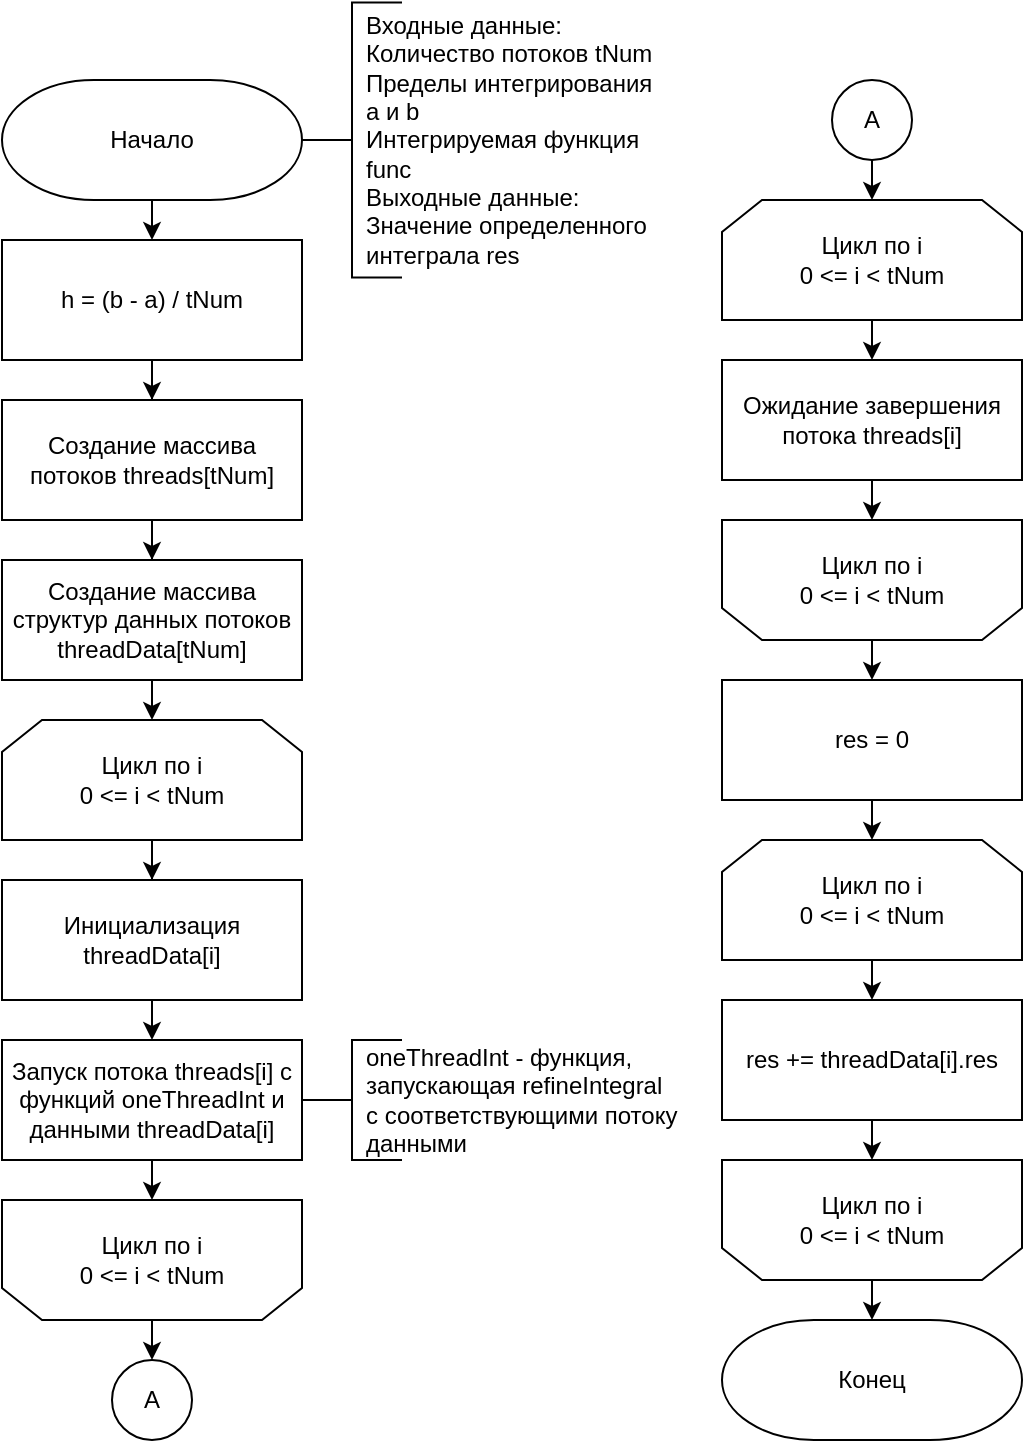 <mxfile version="15.5.8" type="device" pages="3"><diagram id="uAelqbOihdkq6A3-CQv4" name="integralThreads"><mxGraphModel dx="770" dy="906" grid="1" gridSize="10" guides="1" tooltips="1" connect="1" arrows="1" fold="1" page="1" pageScale="1" pageWidth="827" pageHeight="1169" math="0" shadow="0"><root><mxCell id="jUEsoxFAE10heE0aPCn--0"/><mxCell id="jUEsoxFAE10heE0aPCn--1" parent="jUEsoxFAE10heE0aPCn--0"/><mxCell id="fWT03p2f_lu8F7zOZOl3-0" style="edgeStyle=orthogonalEdgeStyle;rounded=0;orthogonalLoop=1;jettySize=auto;html=1;exitX=0.5;exitY=1;exitDx=0;exitDy=0;exitPerimeter=0;entryX=0.5;entryY=0;entryDx=0;entryDy=0;" edge="1" parent="jUEsoxFAE10heE0aPCn--1" source="fWT03p2f_lu8F7zOZOl3-1" target="fWT03p2f_lu8F7zOZOl3-6"><mxGeometry relative="1" as="geometry"/></mxCell><mxCell id="fWT03p2f_lu8F7zOZOl3-1" value="Начало" style="strokeWidth=1;html=1;shape=mxgraph.flowchart.terminator;whiteSpace=wrap;" vertex="1" parent="jUEsoxFAE10heE0aPCn--1"><mxGeometry x="20" y="60" width="150" height="60" as="geometry"/></mxCell><mxCell id="fWT03p2f_lu8F7zOZOl3-2" value="" style="strokeWidth=1;html=1;shape=mxgraph.flowchart.annotation_2;align=left;labelPosition=right;pointerEvents=1;" vertex="1" parent="jUEsoxFAE10heE0aPCn--1"><mxGeometry x="170" y="21.25" width="50" height="137.5" as="geometry"/></mxCell><mxCell id="fWT03p2f_lu8F7zOZOl3-3" value="&lt;div&gt;&lt;span&gt;Входные данные:&lt;/span&gt;&lt;/div&gt;&lt;div&gt;Количество потоков tNum&lt;/div&gt;Пределы интегрирования&lt;br&gt;a и b&lt;br&gt;Интегрируемая функция&lt;br&gt;func&lt;br&gt;&lt;div&gt;&lt;div&gt;Выходные данные:&lt;/div&gt;Значение определенного&lt;/div&gt;&lt;div&gt;интеграла res&lt;/div&gt;" style="text;html=1;align=left;verticalAlign=middle;resizable=0;points=[];autosize=1;strokeColor=none;fillColor=none;" vertex="1" parent="jUEsoxFAE10heE0aPCn--1"><mxGeometry x="200" y="25" width="160" height="130" as="geometry"/></mxCell><mxCell id="fWT03p2f_lu8F7zOZOl3-4" value="Конец" style="strokeWidth=1;html=1;shape=mxgraph.flowchart.terminator;whiteSpace=wrap;" vertex="1" parent="jUEsoxFAE10heE0aPCn--1"><mxGeometry x="380" y="680" width="150" height="60" as="geometry"/></mxCell><mxCell id="fWT03p2f_lu8F7zOZOl3-5" style="edgeStyle=orthogonalEdgeStyle;rounded=0;orthogonalLoop=1;jettySize=auto;html=1;exitX=0.5;exitY=1;exitDx=0;exitDy=0;" edge="1" parent="jUEsoxFAE10heE0aPCn--1" source="fWT03p2f_lu8F7zOZOl3-6" target="fWT03p2f_lu8F7zOZOl3-8"><mxGeometry relative="1" as="geometry"/></mxCell><mxCell id="fWT03p2f_lu8F7zOZOl3-6" value="h = (b - a) / tNum" style="rounded=0;whiteSpace=wrap;html=1;" vertex="1" parent="jUEsoxFAE10heE0aPCn--1"><mxGeometry x="20" y="140" width="150" height="60" as="geometry"/></mxCell><mxCell id="fWT03p2f_lu8F7zOZOl3-18" style="edgeStyle=orthogonalEdgeStyle;rounded=0;orthogonalLoop=1;jettySize=auto;html=1;exitX=0.5;exitY=1;exitDx=0;exitDy=0;" edge="1" parent="jUEsoxFAE10heE0aPCn--1" source="fWT03p2f_lu8F7zOZOl3-8" target="fWT03p2f_lu8F7zOZOl3-17"><mxGeometry relative="1" as="geometry"/></mxCell><mxCell id="fWT03p2f_lu8F7zOZOl3-8" value="Создание массива потоков threads[tNum]" style="rounded=0;whiteSpace=wrap;html=1;" vertex="1" parent="jUEsoxFAE10heE0aPCn--1"><mxGeometry x="20" y="220" width="150" height="60" as="geometry"/></mxCell><mxCell id="NpTt14Vdy2MlOm6phWrf-2" style="edgeStyle=orthogonalEdgeStyle;rounded=0;orthogonalLoop=1;jettySize=auto;html=1;exitX=0.5;exitY=1;exitDx=0;exitDy=0;entryX=0.5;entryY=0;entryDx=0;entryDy=0;" edge="1" parent="jUEsoxFAE10heE0aPCn--1" source="fWT03p2f_lu8F7zOZOl3-17" target="NpTt14Vdy2MlOm6phWrf-0"><mxGeometry relative="1" as="geometry"/></mxCell><mxCell id="fWT03p2f_lu8F7zOZOl3-17" value="Создание массива структур данных потоков&lt;br&gt;threadData[tNum]" style="rounded=0;whiteSpace=wrap;html=1;" vertex="1" parent="jUEsoxFAE10heE0aPCn--1"><mxGeometry x="20" y="300" width="150" height="60" as="geometry"/></mxCell><mxCell id="NpTt14Vdy2MlOm6phWrf-5" style="edgeStyle=orthogonalEdgeStyle;rounded=0;orthogonalLoop=1;jettySize=auto;html=1;exitX=0.5;exitY=1;exitDx=0;exitDy=0;" edge="1" parent="jUEsoxFAE10heE0aPCn--1" source="NpTt14Vdy2MlOm6phWrf-0" target="NpTt14Vdy2MlOm6phWrf-3"><mxGeometry relative="1" as="geometry"/></mxCell><mxCell id="NpTt14Vdy2MlOm6phWrf-0" value="Цикл по i&lt;br&gt;0 &amp;lt;= i &amp;lt; tNum" style="shape=loopLimit;whiteSpace=wrap;html=1;shadow=0;sketch=0;strokeWidth=1;gradientColor=none;" vertex="1" parent="jUEsoxFAE10heE0aPCn--1"><mxGeometry x="20" y="380" width="150" height="60" as="geometry"/></mxCell><mxCell id="NpTt14Vdy2MlOm6phWrf-26" style="edgeStyle=orthogonalEdgeStyle;rounded=0;orthogonalLoop=1;jettySize=auto;html=1;exitX=0.5;exitY=1;exitDx=0;exitDy=0;entryX=0.5;entryY=0;entryDx=0;entryDy=0;" edge="1" parent="jUEsoxFAE10heE0aPCn--1" source="NpTt14Vdy2MlOm6phWrf-1" target="NpTt14Vdy2MlOm6phWrf-25"><mxGeometry relative="1" as="geometry"/></mxCell><mxCell id="NpTt14Vdy2MlOm6phWrf-1" value="Цикл по i&lt;br&gt;0 &amp;lt;= i &amp;lt; tNum" style="shape=loopLimit;whiteSpace=wrap;html=1;shadow=0;sketch=0;strokeWidth=1;gradientColor=none;flipV=1;" vertex="1" parent="jUEsoxFAE10heE0aPCn--1"><mxGeometry x="20" y="620" width="150" height="60" as="geometry"/></mxCell><mxCell id="NpTt14Vdy2MlOm6phWrf-6" style="edgeStyle=orthogonalEdgeStyle;rounded=0;orthogonalLoop=1;jettySize=auto;html=1;exitX=0.5;exitY=1;exitDx=0;exitDy=0;entryX=0.5;entryY=0;entryDx=0;entryDy=0;" edge="1" parent="jUEsoxFAE10heE0aPCn--1" source="NpTt14Vdy2MlOm6phWrf-3" target="NpTt14Vdy2MlOm6phWrf-4"><mxGeometry relative="1" as="geometry"/></mxCell><mxCell id="NpTt14Vdy2MlOm6phWrf-3" value="Инициализация threadData[i]" style="rounded=0;whiteSpace=wrap;html=1;" vertex="1" parent="jUEsoxFAE10heE0aPCn--1"><mxGeometry x="20" y="460" width="150" height="60" as="geometry"/></mxCell><mxCell id="NpTt14Vdy2MlOm6phWrf-7" style="edgeStyle=orthogonalEdgeStyle;rounded=0;orthogonalLoop=1;jettySize=auto;html=1;exitX=0.5;exitY=1;exitDx=0;exitDy=0;entryX=0.5;entryY=0;entryDx=0;entryDy=0;" edge="1" parent="jUEsoxFAE10heE0aPCn--1" source="NpTt14Vdy2MlOm6phWrf-4" target="NpTt14Vdy2MlOm6phWrf-1"><mxGeometry relative="1" as="geometry"/></mxCell><mxCell id="NpTt14Vdy2MlOm6phWrf-4" value="Запуск потока threads[i] с функций oneThreadInt и данными threadData[i]" style="rounded=0;whiteSpace=wrap;html=1;" vertex="1" parent="jUEsoxFAE10heE0aPCn--1"><mxGeometry x="20" y="540" width="150" height="60" as="geometry"/></mxCell><mxCell id="NpTt14Vdy2MlOm6phWrf-15" style="edgeStyle=orthogonalEdgeStyle;rounded=0;orthogonalLoop=1;jettySize=auto;html=1;exitX=0.5;exitY=1;exitDx=0;exitDy=0;entryX=0.5;entryY=0;entryDx=0;entryDy=0;" edge="1" parent="jUEsoxFAE10heE0aPCn--1" source="NpTt14Vdy2MlOm6phWrf-9" target="NpTt14Vdy2MlOm6phWrf-14"><mxGeometry relative="1" as="geometry"/></mxCell><mxCell id="NpTt14Vdy2MlOm6phWrf-9" value="Цикл по i&lt;br&gt;0 &amp;lt;= i &amp;lt; tNum" style="shape=loopLimit;whiteSpace=wrap;html=1;shadow=0;sketch=0;strokeWidth=1;gradientColor=none;" vertex="1" parent="jUEsoxFAE10heE0aPCn--1"><mxGeometry x="380" y="120" width="150" height="60" as="geometry"/></mxCell><mxCell id="NpTt14Vdy2MlOm6phWrf-24" style="edgeStyle=orthogonalEdgeStyle;rounded=0;orthogonalLoop=1;jettySize=auto;html=1;exitX=0.5;exitY=1;exitDx=0;exitDy=0;entryX=0.5;entryY=0;entryDx=0;entryDy=0;" edge="1" parent="jUEsoxFAE10heE0aPCn--1" source="NpTt14Vdy2MlOm6phWrf-10" target="NpTt14Vdy2MlOm6phWrf-21"><mxGeometry relative="1" as="geometry"/></mxCell><mxCell id="NpTt14Vdy2MlOm6phWrf-10" value="Цикл по i&lt;br&gt;0 &amp;lt;= i &amp;lt; tNum" style="shape=loopLimit;whiteSpace=wrap;html=1;shadow=0;sketch=0;strokeWidth=1;gradientColor=none;flipV=1;" vertex="1" parent="jUEsoxFAE10heE0aPCn--1"><mxGeometry x="380" y="280" width="150" height="60" as="geometry"/></mxCell><mxCell id="NpTt14Vdy2MlOm6phWrf-13" style="edgeStyle=orthogonalEdgeStyle;rounded=0;orthogonalLoop=1;jettySize=auto;html=1;exitX=0.5;exitY=1;exitDx=0;exitDy=0;entryX=0.5;entryY=0;entryDx=0;entryDy=0;" edge="1" parent="jUEsoxFAE10heE0aPCn--1" source="NpTt14Vdy2MlOm6phWrf-14" target="NpTt14Vdy2MlOm6phWrf-10"><mxGeometry relative="1" as="geometry"/></mxCell><mxCell id="NpTt14Vdy2MlOm6phWrf-14" value="Ожидание завершения потока threads[i]" style="rounded=0;whiteSpace=wrap;html=1;" vertex="1" parent="jUEsoxFAE10heE0aPCn--1"><mxGeometry x="380" y="200" width="150" height="60" as="geometry"/></mxCell><mxCell id="NpTt14Vdy2MlOm6phWrf-16" style="edgeStyle=orthogonalEdgeStyle;rounded=0;orthogonalLoop=1;jettySize=auto;html=1;exitX=0.5;exitY=1;exitDx=0;exitDy=0;entryX=0.5;entryY=0;entryDx=0;entryDy=0;" edge="1" parent="jUEsoxFAE10heE0aPCn--1" source="NpTt14Vdy2MlOm6phWrf-17" target="NpTt14Vdy2MlOm6phWrf-20"><mxGeometry relative="1" as="geometry"/></mxCell><mxCell id="NpTt14Vdy2MlOm6phWrf-17" value="Цикл по i&lt;br&gt;0 &amp;lt;= i &amp;lt; tNum" style="shape=loopLimit;whiteSpace=wrap;html=1;shadow=0;sketch=0;strokeWidth=1;gradientColor=none;" vertex="1" parent="jUEsoxFAE10heE0aPCn--1"><mxGeometry x="380" y="440" width="150" height="60" as="geometry"/></mxCell><mxCell id="NpTt14Vdy2MlOm6phWrf-22" style="edgeStyle=orthogonalEdgeStyle;rounded=0;orthogonalLoop=1;jettySize=auto;html=1;exitX=0.5;exitY=1;exitDx=0;exitDy=0;entryX=0.5;entryY=0;entryDx=0;entryDy=0;entryPerimeter=0;" edge="1" parent="jUEsoxFAE10heE0aPCn--1" source="NpTt14Vdy2MlOm6phWrf-18" target="fWT03p2f_lu8F7zOZOl3-4"><mxGeometry relative="1" as="geometry"/></mxCell><mxCell id="NpTt14Vdy2MlOm6phWrf-18" value="Цикл по i&lt;br&gt;0 &amp;lt;= i &amp;lt; tNum" style="shape=loopLimit;whiteSpace=wrap;html=1;shadow=0;sketch=0;strokeWidth=1;gradientColor=none;flipV=1;" vertex="1" parent="jUEsoxFAE10heE0aPCn--1"><mxGeometry x="380" y="600" width="150" height="60" as="geometry"/></mxCell><mxCell id="NpTt14Vdy2MlOm6phWrf-19" style="edgeStyle=orthogonalEdgeStyle;rounded=0;orthogonalLoop=1;jettySize=auto;html=1;exitX=0.5;exitY=1;exitDx=0;exitDy=0;entryX=0.5;entryY=0;entryDx=0;entryDy=0;" edge="1" parent="jUEsoxFAE10heE0aPCn--1" source="NpTt14Vdy2MlOm6phWrf-20" target="NpTt14Vdy2MlOm6phWrf-18"><mxGeometry relative="1" as="geometry"/></mxCell><mxCell id="NpTt14Vdy2MlOm6phWrf-20" value="res += threadData[i].res" style="rounded=0;whiteSpace=wrap;html=1;" vertex="1" parent="jUEsoxFAE10heE0aPCn--1"><mxGeometry x="380" y="520" width="150" height="60" as="geometry"/></mxCell><mxCell id="NpTt14Vdy2MlOm6phWrf-23" style="edgeStyle=orthogonalEdgeStyle;rounded=0;orthogonalLoop=1;jettySize=auto;html=1;exitX=0.5;exitY=1;exitDx=0;exitDy=0;entryX=0.5;entryY=0;entryDx=0;entryDy=0;" edge="1" parent="jUEsoxFAE10heE0aPCn--1" source="NpTt14Vdy2MlOm6phWrf-21" target="NpTt14Vdy2MlOm6phWrf-17"><mxGeometry relative="1" as="geometry"/></mxCell><mxCell id="NpTt14Vdy2MlOm6phWrf-21" value="res = 0" style="rounded=0;whiteSpace=wrap;html=1;" vertex="1" parent="jUEsoxFAE10heE0aPCn--1"><mxGeometry x="380" y="360" width="150" height="60" as="geometry"/></mxCell><mxCell id="NpTt14Vdy2MlOm6phWrf-25" value="A" style="ellipse;whiteSpace=wrap;html=1;aspect=fixed;align=center;" vertex="1" parent="jUEsoxFAE10heE0aPCn--1"><mxGeometry x="75" y="700" width="40" height="40" as="geometry"/></mxCell><mxCell id="NpTt14Vdy2MlOm6phWrf-28" style="edgeStyle=orthogonalEdgeStyle;rounded=0;orthogonalLoop=1;jettySize=auto;html=1;exitX=0.5;exitY=1;exitDx=0;exitDy=0;entryX=0.5;entryY=0;entryDx=0;entryDy=0;" edge="1" parent="jUEsoxFAE10heE0aPCn--1" source="NpTt14Vdy2MlOm6phWrf-27" target="NpTt14Vdy2MlOm6phWrf-9"><mxGeometry relative="1" as="geometry"/></mxCell><mxCell id="NpTt14Vdy2MlOm6phWrf-27" value="A" style="ellipse;whiteSpace=wrap;html=1;aspect=fixed;align=center;" vertex="1" parent="jUEsoxFAE10heE0aPCn--1"><mxGeometry x="435" y="60" width="40" height="40" as="geometry"/></mxCell><mxCell id="NpTt14Vdy2MlOm6phWrf-29" value="" style="strokeWidth=1;html=1;shape=mxgraph.flowchart.annotation_2;align=left;labelPosition=right;pointerEvents=1;" vertex="1" parent="jUEsoxFAE10heE0aPCn--1"><mxGeometry x="170" y="540" width="50" height="60" as="geometry"/></mxCell><mxCell id="NpTt14Vdy2MlOm6phWrf-30" value="oneThreadInt - функция,&lt;br&gt;запускающая refineIntegral&lt;br&gt;с соответствующими потоку&lt;br&gt;данными" style="text;html=1;align=left;verticalAlign=middle;resizable=0;points=[];autosize=1;strokeColor=none;fillColor=none;" vertex="1" parent="jUEsoxFAE10heE0aPCn--1"><mxGeometry x="200" y="540" width="170" height="60" as="geometry"/></mxCell></root></mxGraphModel></diagram><diagram id="fH5qa0MHes0kCre_zSJX" name="calculateIntegral"><mxGraphModel dx="539" dy="634" grid="1" gridSize="10" guides="1" tooltips="1" connect="1" arrows="1" fold="1" page="1" pageScale="1" pageWidth="827" pageHeight="1169" math="0" shadow="0"><root><mxCell id="pRZj5olbEmGeHoDb6T2Z-0"/><mxCell id="pRZj5olbEmGeHoDb6T2Z-1" parent="pRZj5olbEmGeHoDb6T2Z-0"/><mxCell id="6MTlwwcQOVQFtAjGQvSm-0" style="edgeStyle=orthogonalEdgeStyle;rounded=0;orthogonalLoop=1;jettySize=auto;html=1;exitX=0.5;exitY=1;exitDx=0;exitDy=0;exitPerimeter=0;entryX=0.5;entryY=0;entryDx=0;entryDy=0;" edge="1" parent="pRZj5olbEmGeHoDb6T2Z-1" source="6MTlwwcQOVQFtAjGQvSm-1" target="6MTlwwcQOVQFtAjGQvSm-6"><mxGeometry relative="1" as="geometry"/></mxCell><mxCell id="6MTlwwcQOVQFtAjGQvSm-1" value="Начало" style="strokeWidth=1;html=1;shape=mxgraph.flowchart.terminator;whiteSpace=wrap;" vertex="1" parent="pRZj5olbEmGeHoDb6T2Z-1"><mxGeometry x="290" y="70" width="150" height="60" as="geometry"/></mxCell><mxCell id="6MTlwwcQOVQFtAjGQvSm-2" value="" style="strokeWidth=1;html=1;shape=mxgraph.flowchart.annotation_2;align=left;labelPosition=right;pointerEvents=1;" vertex="1" parent="pRZj5olbEmGeHoDb6T2Z-1"><mxGeometry x="440" y="25" width="50" height="150" as="geometry"/></mxCell><mxCell id="6MTlwwcQOVQFtAjGQvSm-3" value="&lt;div&gt;&lt;span&gt;Входные данные:&lt;/span&gt;&lt;/div&gt;Пределы интегрирования&lt;br&gt;a и b&lt;br&gt;Кол-во интервалов&lt;br&gt;разбиения n&lt;br&gt;Интегрируемая функция&lt;br&gt;func&lt;br&gt;&lt;div&gt;&lt;div&gt;Выходные данные:&lt;/div&gt;Значение определенного&lt;/div&gt;&lt;div&gt;интеграла res&lt;/div&gt;" style="text;html=1;align=left;verticalAlign=middle;resizable=0;points=[];autosize=1;strokeColor=none;fillColor=none;" vertex="1" parent="pRZj5olbEmGeHoDb6T2Z-1"><mxGeometry x="470" y="30" width="160" height="140" as="geometry"/></mxCell><mxCell id="6MTlwwcQOVQFtAjGQvSm-4" value="Конец" style="strokeWidth=1;html=1;shape=mxgraph.flowchart.terminator;whiteSpace=wrap;" vertex="1" parent="pRZj5olbEmGeHoDb6T2Z-1"><mxGeometry x="290" y="710" width="150" height="60" as="geometry"/></mxCell><mxCell id="6MTlwwcQOVQFtAjGQvSm-24" value="" style="edgeStyle=orthogonalEdgeStyle;rounded=0;orthogonalLoop=1;jettySize=auto;html=1;" edge="1" parent="pRZj5olbEmGeHoDb6T2Z-1" source="6MTlwwcQOVQFtAjGQvSm-6" target="6MTlwwcQOVQFtAjGQvSm-17"><mxGeometry relative="1" as="geometry"/></mxCell><mxCell id="6MTlwwcQOVQFtAjGQvSm-6" value="res = 0,&lt;br&gt;h = (b - a) / n,&lt;br&gt;curX = a" style="rounded=0;whiteSpace=wrap;html=1;" vertex="1" parent="pRZj5olbEmGeHoDb6T2Z-1"><mxGeometry x="290" y="150" width="150" height="60" as="geometry"/></mxCell><mxCell id="6MTlwwcQOVQFtAjGQvSm-28" style="edgeStyle=orthogonalEdgeStyle;rounded=0;orthogonalLoop=1;jettySize=auto;html=1;exitX=0.5;exitY=1;exitDx=0;exitDy=0;entryX=0.5;entryY=0;entryDx=0;entryDy=0;" edge="1" parent="pRZj5olbEmGeHoDb6T2Z-1" source="6MTlwwcQOVQFtAjGQvSm-17" target="6MTlwwcQOVQFtAjGQvSm-25"><mxGeometry relative="1" as="geometry"/></mxCell><mxCell id="6MTlwwcQOVQFtAjGQvSm-17" value="Цикл по i&lt;br&gt;1 &amp;lt;= i &amp;lt; N" style="shape=loopLimit;whiteSpace=wrap;html=1;shadow=0;sketch=0;strokeWidth=1;gradientColor=none;" vertex="1" parent="pRZj5olbEmGeHoDb6T2Z-1"><mxGeometry x="290" y="230" width="150" height="60" as="geometry"/></mxCell><mxCell id="6MTlwwcQOVQFtAjGQvSm-31" style="edgeStyle=orthogonalEdgeStyle;rounded=0;orthogonalLoop=1;jettySize=auto;html=1;exitX=0.5;exitY=1;exitDx=0;exitDy=0;" edge="1" parent="pRZj5olbEmGeHoDb6T2Z-1" source="6MTlwwcQOVQFtAjGQvSm-18" target="6MTlwwcQOVQFtAjGQvSm-19"><mxGeometry relative="1" as="geometry"/></mxCell><mxCell id="6MTlwwcQOVQFtAjGQvSm-18" value="Цикл по i&lt;br&gt;1 &amp;lt;= i &amp;lt; N" style="shape=loopLimit;whiteSpace=wrap;html=1;shadow=0;sketch=0;strokeWidth=1;gradientColor=none;flipV=1;" vertex="1" parent="pRZj5olbEmGeHoDb6T2Z-1"><mxGeometry x="290" y="470" width="150" height="60" as="geometry"/></mxCell><mxCell id="6MTlwwcQOVQFtAjGQvSm-21" value="" style="edgeStyle=orthogonalEdgeStyle;rounded=0;orthogonalLoop=1;jettySize=auto;html=1;" edge="1" parent="pRZj5olbEmGeHoDb6T2Z-1" source="6MTlwwcQOVQFtAjGQvSm-19" target="6MTlwwcQOVQFtAjGQvSm-20"><mxGeometry relative="1" as="geometry"/></mxCell><mxCell id="6MTlwwcQOVQFtAjGQvSm-19" value="res += (func(a) + &lt;br&gt;func(b)) / 2" style="rounded=0;whiteSpace=wrap;html=1;" vertex="1" parent="pRZj5olbEmGeHoDb6T2Z-1"><mxGeometry x="290" y="550" width="150" height="60" as="geometry"/></mxCell><mxCell id="6MTlwwcQOVQFtAjGQvSm-22" value="" style="edgeStyle=orthogonalEdgeStyle;rounded=0;orthogonalLoop=1;jettySize=auto;html=1;" edge="1" parent="pRZj5olbEmGeHoDb6T2Z-1" source="6MTlwwcQOVQFtAjGQvSm-20" target="6MTlwwcQOVQFtAjGQvSm-4"><mxGeometry relative="1" as="geometry"/></mxCell><mxCell id="6MTlwwcQOVQFtAjGQvSm-20" value="res *= h" style="rounded=0;whiteSpace=wrap;html=1;" vertex="1" parent="pRZj5olbEmGeHoDb6T2Z-1"><mxGeometry x="290" y="630" width="150" height="60" as="geometry"/></mxCell><mxCell id="6MTlwwcQOVQFtAjGQvSm-29" style="edgeStyle=orthogonalEdgeStyle;rounded=0;orthogonalLoop=1;jettySize=auto;html=1;exitX=0.5;exitY=1;exitDx=0;exitDy=0;" edge="1" parent="pRZj5olbEmGeHoDb6T2Z-1" source="6MTlwwcQOVQFtAjGQvSm-25" target="6MTlwwcQOVQFtAjGQvSm-26"><mxGeometry relative="1" as="geometry"/></mxCell><mxCell id="6MTlwwcQOVQFtAjGQvSm-25" value="curX += h" style="rounded=0;whiteSpace=wrap;html=1;" vertex="1" parent="pRZj5olbEmGeHoDb6T2Z-1"><mxGeometry x="290" y="310" width="150" height="60" as="geometry"/></mxCell><mxCell id="6MTlwwcQOVQFtAjGQvSm-30" style="edgeStyle=orthogonalEdgeStyle;rounded=0;orthogonalLoop=1;jettySize=auto;html=1;exitX=0.5;exitY=1;exitDx=0;exitDy=0;entryX=0.5;entryY=0;entryDx=0;entryDy=0;" edge="1" parent="pRZj5olbEmGeHoDb6T2Z-1" source="6MTlwwcQOVQFtAjGQvSm-26" target="6MTlwwcQOVQFtAjGQvSm-18"><mxGeometry relative="1" as="geometry"/></mxCell><mxCell id="6MTlwwcQOVQFtAjGQvSm-26" value="res += func(curX)" style="rounded=0;whiteSpace=wrap;html=1;" vertex="1" parent="pRZj5olbEmGeHoDb6T2Z-1"><mxGeometry x="290" y="390" width="150" height="60" as="geometry"/></mxCell><mxCell id="6MTlwwcQOVQFtAjGQvSm-32" value="" style="strokeWidth=1;html=1;shape=mxgraph.flowchart.annotation_2;align=left;labelPosition=right;pointerEvents=1;" vertex="1" parent="pRZj5olbEmGeHoDb6T2Z-1"><mxGeometry x="440" y="320" width="50" height="40" as="geometry"/></mxCell><mxCell id="6MTlwwcQOVQFtAjGQvSm-33" value="h - шаг&lt;br&gt;интегрирования" style="text;html=1;align=left;verticalAlign=middle;resizable=0;points=[];autosize=1;strokeColor=none;fillColor=none;" vertex="1" parent="pRZj5olbEmGeHoDb6T2Z-1"><mxGeometry x="470" y="325" width="100" height="30" as="geometry"/></mxCell></root></mxGraphModel></diagram><diagram id="O5WVqtpg8UBanV9xCHcR" name="refineIntegral"><mxGraphModel dx="539" dy="634" grid="1" gridSize="10" guides="1" tooltips="1" connect="1" arrows="1" fold="1" page="1" pageScale="1" pageWidth="827" pageHeight="1169" math="0" shadow="0"><root><mxCell id="0"/><mxCell id="1" parent="0"/><mxCell id="9hoJufGp4RCJ6vY5LN9b-10" style="edgeStyle=orthogonalEdgeStyle;rounded=0;orthogonalLoop=1;jettySize=auto;html=1;exitX=0.5;exitY=1;exitDx=0;exitDy=0;exitPerimeter=0;entryX=0.5;entryY=0;entryDx=0;entryDy=0;" edge="1" parent="1" source="9hoJufGp4RCJ6vY5LN9b-1" target="9hoJufGp4RCJ6vY5LN9b-6"><mxGeometry relative="1" as="geometry"/></mxCell><mxCell id="9hoJufGp4RCJ6vY5LN9b-1" value="Начало" style="strokeWidth=1;html=1;shape=mxgraph.flowchart.terminator;whiteSpace=wrap;" vertex="1" parent="1"><mxGeometry x="290" y="40" width="150" height="60" as="geometry"/></mxCell><mxCell id="9hoJufGp4RCJ6vY5LN9b-2" value="" style="strokeWidth=1;html=1;shape=mxgraph.flowchart.annotation_2;align=left;labelPosition=right;pointerEvents=1;" vertex="1" parent="1"><mxGeometry x="440" y="12.5" width="50" height="115" as="geometry"/></mxCell><mxCell id="9hoJufGp4RCJ6vY5LN9b-3" value="&lt;div&gt;&lt;span&gt;Входные данные:&lt;/span&gt;&lt;/div&gt;Пределы интегрирования&lt;br&gt;a и b&lt;br&gt;Интегрируемая функция&lt;br&gt;func&lt;br&gt;&lt;div&gt;&lt;div&gt;Выходные данные:&lt;/div&gt;Значение определенного&lt;/div&gt;&lt;div&gt;интеграла res&lt;/div&gt;" style="text;html=1;align=left;verticalAlign=middle;resizable=0;points=[];autosize=1;strokeColor=none;fillColor=none;" vertex="1" parent="1"><mxGeometry x="470" y="15" width="160" height="110" as="geometry"/></mxCell><mxCell id="9hoJufGp4RCJ6vY5LN9b-5" value="Конец" style="strokeWidth=1;html=1;shape=mxgraph.flowchart.terminator;whiteSpace=wrap;" vertex="1" parent="1"><mxGeometry x="460" y="400" width="150" height="60" as="geometry"/></mxCell><mxCell id="9hoJufGp4RCJ6vY5LN9b-11" style="edgeStyle=orthogonalEdgeStyle;rounded=0;orthogonalLoop=1;jettySize=auto;html=1;exitX=0.5;exitY=1;exitDx=0;exitDy=0;" edge="1" parent="1" source="9hoJufGp4RCJ6vY5LN9b-6" target="9hoJufGp4RCJ6vY5LN9b-7"><mxGeometry relative="1" as="geometry"/></mxCell><mxCell id="9hoJufGp4RCJ6vY5LN9b-6" value="n = 2, res = 0" style="rounded=0;whiteSpace=wrap;html=1;" vertex="1" parent="1"><mxGeometry x="290" y="120" width="150" height="60" as="geometry"/></mxCell><mxCell id="9hoJufGp4RCJ6vY5LN9b-15" style="edgeStyle=orthogonalEdgeStyle;rounded=0;orthogonalLoop=1;jettySize=auto;html=1;exitX=0.5;exitY=1;exitDx=0;exitDy=0;" edge="1" parent="1" source="9hoJufGp4RCJ6vY5LN9b-7" target="9hoJufGp4RCJ6vY5LN9b-14"><mxGeometry relative="1" as="geometry"/></mxCell><mxCell id="9hoJufGp4RCJ6vY5LN9b-7" value="refRes = calcInt(a, b, n, func)" style="rounded=0;whiteSpace=wrap;html=1;" vertex="1" parent="1"><mxGeometry x="290" y="200" width="150" height="60" as="geometry"/></mxCell><mxCell id="9hoJufGp4RCJ6vY5LN9b-12" value="" style="strokeWidth=1;html=1;shape=mxgraph.flowchart.annotation_2;align=left;labelPosition=right;pointerEvents=1;" vertex="1" parent="1"><mxGeometry x="440" y="200" width="50" height="60" as="geometry"/></mxCell><mxCell id="9hoJufGp4RCJ6vY5LN9b-13" value="&lt;div&gt;n - кол-во интервалов&lt;/div&gt;&lt;div&gt;разбиения&lt;/div&gt;&lt;div&gt;calcInt - функция вычисления&lt;/div&gt;&lt;div&gt;опр. интеграла&lt;/div&gt;" style="text;html=1;align=left;verticalAlign=middle;resizable=0;points=[];autosize=1;strokeColor=none;fillColor=none;" vertex="1" parent="1"><mxGeometry x="470" y="200" width="180" height="60" as="geometry"/></mxCell><mxCell id="9hoJufGp4RCJ6vY5LN9b-17" style="edgeStyle=orthogonalEdgeStyle;rounded=0;orthogonalLoop=1;jettySize=auto;html=1;exitX=0.5;exitY=1;exitDx=0;exitDy=0;entryX=0.5;entryY=0;entryDx=0;entryDy=0;" edge="1" parent="1" source="9hoJufGp4RCJ6vY5LN9b-14" target="9hoJufGp4RCJ6vY5LN9b-16"><mxGeometry relative="1" as="geometry"/></mxCell><mxCell id="9hoJufGp4RCJ6vY5LN9b-20" style="edgeStyle=orthogonalEdgeStyle;rounded=0;orthogonalLoop=1;jettySize=auto;html=1;exitX=1;exitY=0.5;exitDx=0;exitDy=0;entryX=0.5;entryY=0;entryDx=0;entryDy=0;entryPerimeter=0;" edge="1" parent="1" source="9hoJufGp4RCJ6vY5LN9b-14" target="9hoJufGp4RCJ6vY5LN9b-5"><mxGeometry relative="1" as="geometry"/></mxCell><mxCell id="9hoJufGp4RCJ6vY5LN9b-14" value="|res - refRes| &amp;gt; 1e-3" style="rhombus;whiteSpace=wrap;html=1;shadow=0;sketch=0;fontFamily=Helvetica;strokeWidth=1;gradientColor=none;" vertex="1" parent="1"><mxGeometry x="290" y="290" width="150" height="80" as="geometry"/></mxCell><mxCell id="9hoJufGp4RCJ6vY5LN9b-18" style="edgeStyle=orthogonalEdgeStyle;rounded=0;orthogonalLoop=1;jettySize=auto;html=1;exitX=0.5;exitY=1;exitDx=0;exitDy=0;entryX=0;entryY=0.5;entryDx=0;entryDy=0;" edge="1" parent="1" source="9hoJufGp4RCJ6vY5LN9b-16" target="9hoJufGp4RCJ6vY5LN9b-14"><mxGeometry relative="1" as="geometry"><Array as="points"><mxPoint x="365" y="480"/><mxPoint x="250" y="480"/><mxPoint x="250" y="330"/></Array></mxGeometry></mxCell><mxCell id="9hoJufGp4RCJ6vY5LN9b-16" value="res = refRes,&lt;br&gt;n *= 2,&lt;br&gt;refRes = calcInt(a, b, n, func)" style="rounded=0;whiteSpace=wrap;html=1;" vertex="1" parent="1"><mxGeometry x="290" y="400" width="150" height="60" as="geometry"/></mxCell><mxCell id="9hoJufGp4RCJ6vY5LN9b-19" value="Да" style="text;html=1;align=center;verticalAlign=middle;resizable=0;points=[];autosize=1;strokeColor=none;fillColor=none;" vertex="1" parent="1"><mxGeometry x="365" y="370" width="30" height="20" as="geometry"/></mxCell></root></mxGraphModel></diagram></mxfile>